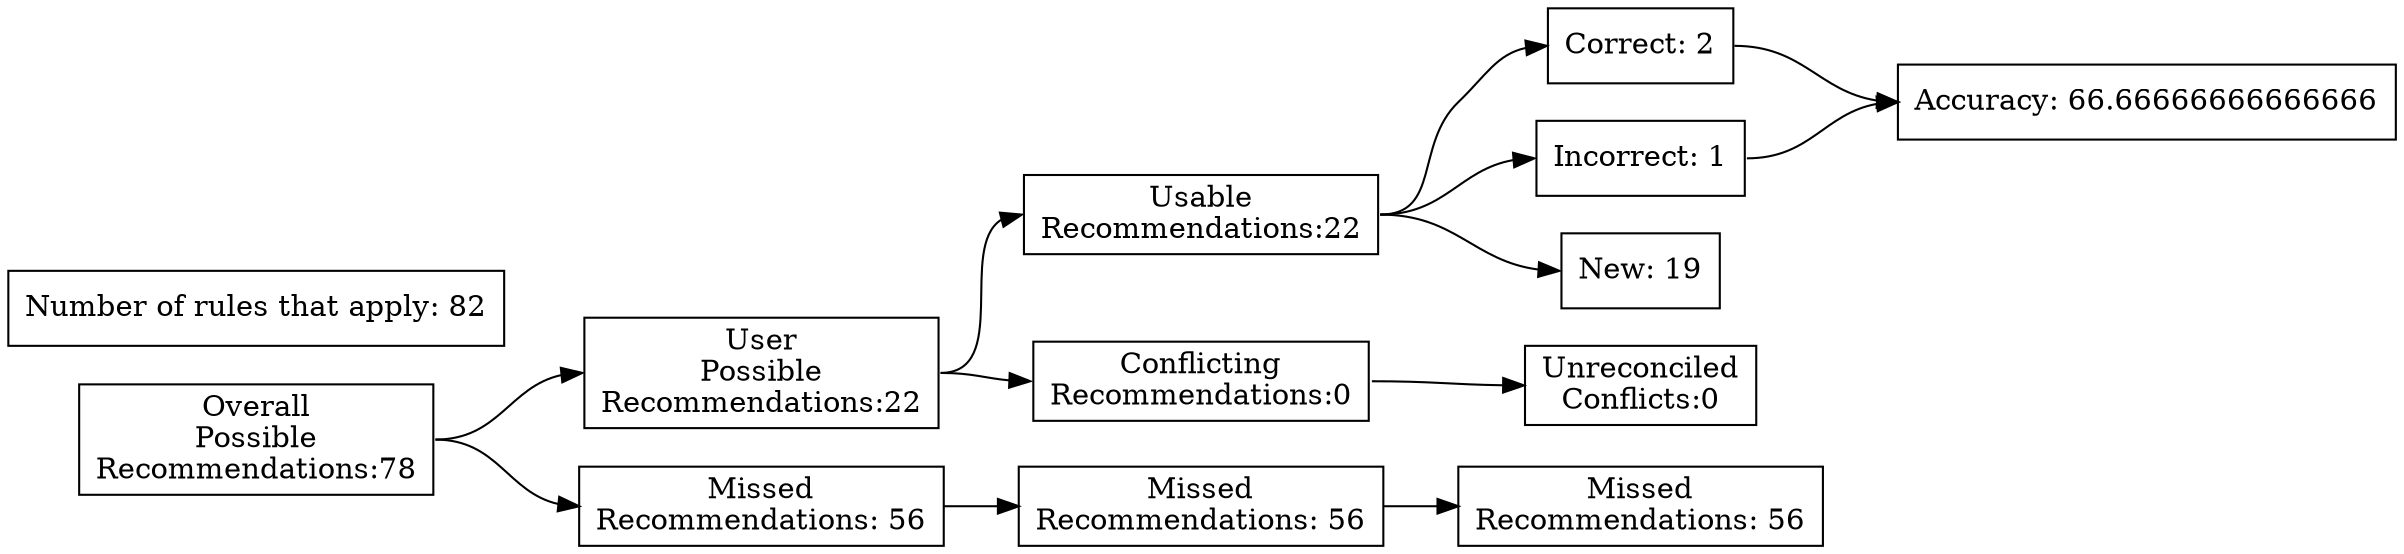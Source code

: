 digraph {
	graph [rankdir=LR]
	node [pos=r shape=box]
	edge [headport=w tailport=e]
		A [label="Overall
Possible
Recommendations:78"]
		B [label="User
Possible
Recommendations:22"]
		C [label="Missed
Recommendations: 56"]
		D [label="Usable
Recommendations:22"]
		E [label="Conflicting
Recommendations:0"]
		J [label="Missed
Recommendations: 56"]
		M [label="Unreconciled
Conflicts:0"]
		F [label="Correct: 2"]
		G [label="Incorrect: 1"]
		H [label="New: 19"]
		K [label="Missed
Recommendations: 56"]
		I [label="Accuracy: 66.66666666666666"]
		l [label="Number of rules that apply: 82"]
			A -> B
			A -> C
			B -> D
			B -> E
			D -> F
			D -> G
			D -> H
			F -> I
			G -> I
			C -> J
			J -> K
			E -> M
}